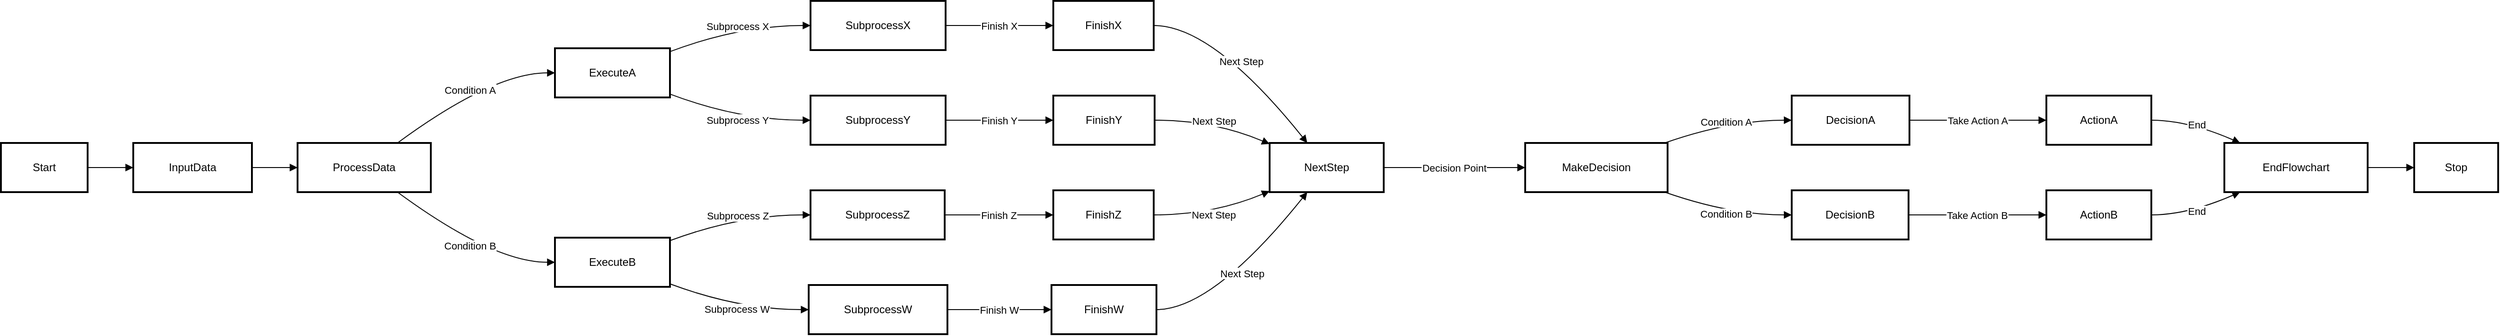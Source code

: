 <mxfile version="26.0.16">
  <diagram name="Page-1" id="AHf6879yrCisYdVrGaV_">
    <mxGraphModel>
      <root>
        <mxCell id="0" />
        <mxCell id="1" parent="0" />
        <mxCell id="2" value="Start" style="whiteSpace=wrap;strokeWidth=2;" vertex="1" parent="1">
          <mxGeometry x="8" y="164" width="95" height="54" as="geometry" />
        </mxCell>
        <mxCell id="3" value="InputData" style="whiteSpace=wrap;strokeWidth=2;" vertex="1" parent="1">
          <mxGeometry x="153" y="164" width="130" height="54" as="geometry" />
        </mxCell>
        <mxCell id="4" value="ProcessData" style="whiteSpace=wrap;strokeWidth=2;" vertex="1" parent="1">
          <mxGeometry x="333" y="164" width="146" height="54" as="geometry" />
        </mxCell>
        <mxCell id="5" value="ExecuteA" style="whiteSpace=wrap;strokeWidth=2;" vertex="1" parent="1">
          <mxGeometry x="615" y="60" width="126" height="54" as="geometry" />
        </mxCell>
        <mxCell id="6" value="ExecuteB" style="whiteSpace=wrap;strokeWidth=2;" vertex="1" parent="1">
          <mxGeometry x="615" y="268" width="126" height="54" as="geometry" />
        </mxCell>
        <mxCell id="7" value="SubprocessX" style="whiteSpace=wrap;strokeWidth=2;" vertex="1" parent="1">
          <mxGeometry x="895" y="8" width="148" height="54" as="geometry" />
        </mxCell>
        <mxCell id="8" value="SubprocessY" style="whiteSpace=wrap;strokeWidth=2;" vertex="1" parent="1">
          <mxGeometry x="895" y="112" width="148" height="54" as="geometry" />
        </mxCell>
        <mxCell id="9" value="SubprocessZ" style="whiteSpace=wrap;strokeWidth=2;" vertex="1" parent="1">
          <mxGeometry x="895" y="216" width="147" height="54" as="geometry" />
        </mxCell>
        <mxCell id="10" value="SubprocessW" style="whiteSpace=wrap;strokeWidth=2;" vertex="1" parent="1">
          <mxGeometry x="893" y="320" width="152" height="54" as="geometry" />
        </mxCell>
        <mxCell id="11" value="FinishX" style="whiteSpace=wrap;strokeWidth=2;" vertex="1" parent="1">
          <mxGeometry x="1161" y="8" width="110" height="54" as="geometry" />
        </mxCell>
        <mxCell id="12" value="FinishY" style="whiteSpace=wrap;strokeWidth=2;" vertex="1" parent="1">
          <mxGeometry x="1161" y="112" width="111" height="54" as="geometry" />
        </mxCell>
        <mxCell id="13" value="FinishZ" style="whiteSpace=wrap;strokeWidth=2;" vertex="1" parent="1">
          <mxGeometry x="1161" y="216" width="110" height="54" as="geometry" />
        </mxCell>
        <mxCell id="14" value="FinishW" style="whiteSpace=wrap;strokeWidth=2;" vertex="1" parent="1">
          <mxGeometry x="1159" y="320" width="115" height="54" as="geometry" />
        </mxCell>
        <mxCell id="15" value="NextStep" style="whiteSpace=wrap;strokeWidth=2;" vertex="1" parent="1">
          <mxGeometry x="1398" y="164" width="125" height="54" as="geometry" />
        </mxCell>
        <mxCell id="16" value="MakeDecision" style="whiteSpace=wrap;strokeWidth=2;" vertex="1" parent="1">
          <mxGeometry x="1678" y="164" width="156" height="54" as="geometry" />
        </mxCell>
        <mxCell id="17" value="DecisionA" style="whiteSpace=wrap;strokeWidth=2;" vertex="1" parent="1">
          <mxGeometry x="1970" y="112" width="129" height="54" as="geometry" />
        </mxCell>
        <mxCell id="18" value="DecisionB" style="whiteSpace=wrap;strokeWidth=2;" vertex="1" parent="1">
          <mxGeometry x="1970" y="216" width="128" height="54" as="geometry" />
        </mxCell>
        <mxCell id="19" value="ActionA" style="whiteSpace=wrap;strokeWidth=2;" vertex="1" parent="1">
          <mxGeometry x="2249" y="112" width="115" height="54" as="geometry" />
        </mxCell>
        <mxCell id="20" value="ActionB" style="whiteSpace=wrap;strokeWidth=2;" vertex="1" parent="1">
          <mxGeometry x="2249" y="216" width="115" height="54" as="geometry" />
        </mxCell>
        <mxCell id="21" value="EndFlowchart" style="whiteSpace=wrap;strokeWidth=2;" vertex="1" parent="1">
          <mxGeometry x="2444" y="164" width="157" height="54" as="geometry" />
        </mxCell>
        <mxCell id="22" value="Stop" style="whiteSpace=wrap;strokeWidth=2;" vertex="1" parent="1">
          <mxGeometry x="2652" y="164" width="92" height="54" as="geometry" />
        </mxCell>
        <mxCell id="23" value="" style="curved=1;startArrow=none;endArrow=block;exitX=1;exitY=0.5;entryX=0;entryY=0.5;" edge="1" parent="1" source="2" target="3">
          <mxGeometry relative="1" as="geometry">
            <Array as="points" />
          </mxGeometry>
        </mxCell>
        <mxCell id="24" value="" style="curved=1;startArrow=none;endArrow=block;exitX=1;exitY=0.5;entryX=0;entryY=0.5;" edge="1" parent="1" source="3" target="4">
          <mxGeometry relative="1" as="geometry">
            <Array as="points" />
          </mxGeometry>
        </mxCell>
        <mxCell id="25" value="Condition A" style="curved=1;startArrow=none;endArrow=block;exitX=0.75;exitY=0;entryX=0;entryY=0.5;" edge="1" parent="1" source="4" target="5">
          <mxGeometry relative="1" as="geometry">
            <Array as="points">
              <mxPoint x="547" y="87" />
            </Array>
          </mxGeometry>
        </mxCell>
        <mxCell id="26" value="Condition B" style="curved=1;startArrow=none;endArrow=block;exitX=0.75;exitY=1;entryX=0;entryY=0.5;" edge="1" parent="1" source="4" target="6">
          <mxGeometry relative="1" as="geometry">
            <Array as="points">
              <mxPoint x="547" y="295" />
            </Array>
          </mxGeometry>
        </mxCell>
        <mxCell id="27" value="Subprocess X" style="curved=1;startArrow=none;endArrow=block;exitX=1.01;exitY=0.06;entryX=0;entryY=0.5;" edge="1" parent="1" source="5" target="7">
          <mxGeometry relative="1" as="geometry">
            <Array as="points">
              <mxPoint x="817" y="35" />
            </Array>
          </mxGeometry>
        </mxCell>
        <mxCell id="28" value="Subprocess Y" style="curved=1;startArrow=none;endArrow=block;exitX=1.01;exitY=0.94;entryX=0;entryY=0.5;" edge="1" parent="1" source="5" target="8">
          <mxGeometry relative="1" as="geometry">
            <Array as="points">
              <mxPoint x="817" y="139" />
            </Array>
          </mxGeometry>
        </mxCell>
        <mxCell id="29" value="Subprocess Z" style="curved=1;startArrow=none;endArrow=block;exitX=1;exitY=0.06;entryX=0;entryY=0.5;" edge="1" parent="1" source="6" target="9">
          <mxGeometry relative="1" as="geometry">
            <Array as="points">
              <mxPoint x="817" y="243" />
            </Array>
          </mxGeometry>
        </mxCell>
        <mxCell id="30" value="Subprocess W" style="curved=1;startArrow=none;endArrow=block;exitX=1;exitY=0.94;entryX=0;entryY=0.5;" edge="1" parent="1" source="6" target="10">
          <mxGeometry relative="1" as="geometry">
            <Array as="points">
              <mxPoint x="817" y="347" />
            </Array>
          </mxGeometry>
        </mxCell>
        <mxCell id="31" value="Finish X" style="curved=1;startArrow=none;endArrow=block;exitX=1;exitY=0.5;entryX=0;entryY=0.5;" edge="1" parent="1" source="7" target="11">
          <mxGeometry relative="1" as="geometry">
            <Array as="points" />
          </mxGeometry>
        </mxCell>
        <mxCell id="32" value="Finish Y" style="curved=1;startArrow=none;endArrow=block;exitX=1;exitY=0.5;entryX=0;entryY=0.5;" edge="1" parent="1" source="8" target="12">
          <mxGeometry relative="1" as="geometry">
            <Array as="points" />
          </mxGeometry>
        </mxCell>
        <mxCell id="33" value="Finish Z" style="curved=1;startArrow=none;endArrow=block;exitX=1;exitY=0.5;entryX=0;entryY=0.5;" edge="1" parent="1" source="9" target="13">
          <mxGeometry relative="1" as="geometry">
            <Array as="points" />
          </mxGeometry>
        </mxCell>
        <mxCell id="34" value="Finish W" style="curved=1;startArrow=none;endArrow=block;exitX=1;exitY=0.5;entryX=0;entryY=0.5;" edge="1" parent="1" source="10" target="14">
          <mxGeometry relative="1" as="geometry">
            <Array as="points" />
          </mxGeometry>
        </mxCell>
        <mxCell id="35" value="Next Step" style="curved=1;startArrow=none;endArrow=block;exitX=1.01;exitY=0.5;entryX=0.33;entryY=0;" edge="1" parent="1" source="11" target="15">
          <mxGeometry relative="1" as="geometry">
            <Array as="points">
              <mxPoint x="1336" y="35" />
            </Array>
          </mxGeometry>
        </mxCell>
        <mxCell id="36" value="Next Step" style="curved=1;startArrow=none;endArrow=block;exitX=1;exitY=0.5;entryX=0;entryY=0.02;" edge="1" parent="1" source="12" target="15">
          <mxGeometry relative="1" as="geometry">
            <Array as="points">
              <mxPoint x="1336" y="139" />
            </Array>
          </mxGeometry>
        </mxCell>
        <mxCell id="37" value="Next Step" style="curved=1;startArrow=none;endArrow=block;exitX=1.01;exitY=0.5;entryX=0;entryY=0.98;" edge="1" parent="1" source="13" target="15">
          <mxGeometry relative="1" as="geometry">
            <Array as="points">
              <mxPoint x="1336" y="243" />
            </Array>
          </mxGeometry>
        </mxCell>
        <mxCell id="38" value="Next Step" style="curved=1;startArrow=none;endArrow=block;exitX=1;exitY=0.5;entryX=0.33;entryY=1;" edge="1" parent="1" source="14" target="15">
          <mxGeometry relative="1" as="geometry">
            <Array as="points">
              <mxPoint x="1336" y="347" />
            </Array>
          </mxGeometry>
        </mxCell>
        <mxCell id="39" value="Decision Point" style="curved=1;startArrow=none;endArrow=block;exitX=1;exitY=0.5;entryX=0;entryY=0.5;" edge="1" parent="1" source="15" target="16">
          <mxGeometry relative="1" as="geometry">
            <Array as="points" />
          </mxGeometry>
        </mxCell>
        <mxCell id="40" value="Condition A" style="curved=1;startArrow=none;endArrow=block;exitX=0.98;exitY=0;entryX=0;entryY=0.5;" edge="1" parent="1" source="16" target="17">
          <mxGeometry relative="1" as="geometry">
            <Array as="points">
              <mxPoint x="1902" y="139" />
            </Array>
          </mxGeometry>
        </mxCell>
        <mxCell id="41" value="Condition B" style="curved=1;startArrow=none;endArrow=block;exitX=0.98;exitY=1;entryX=0;entryY=0.5;" edge="1" parent="1" source="16" target="18">
          <mxGeometry relative="1" as="geometry">
            <Array as="points">
              <mxPoint x="1902" y="243" />
            </Array>
          </mxGeometry>
        </mxCell>
        <mxCell id="42" value="Take Action A" style="curved=1;startArrow=none;endArrow=block;exitX=1;exitY=0.5;entryX=0;entryY=0.5;" edge="1" parent="1" source="17" target="19">
          <mxGeometry relative="1" as="geometry">
            <Array as="points" />
          </mxGeometry>
        </mxCell>
        <mxCell id="43" value="Take Action B" style="curved=1;startArrow=none;endArrow=block;exitX=1.01;exitY=0.5;entryX=0;entryY=0.5;" edge="1" parent="1" source="18" target="20">
          <mxGeometry relative="1" as="geometry">
            <Array as="points" />
          </mxGeometry>
        </mxCell>
        <mxCell id="44" value="End" style="curved=1;startArrow=none;endArrow=block;exitX=1;exitY=0.5;entryX=0.11;entryY=0;" edge="1" parent="1" source="19" target="21">
          <mxGeometry relative="1" as="geometry">
            <Array as="points">
              <mxPoint x="2404" y="139" />
            </Array>
          </mxGeometry>
        </mxCell>
        <mxCell id="45" value="End" style="curved=1;startArrow=none;endArrow=block;exitX=1;exitY=0.5;entryX=0.11;entryY=1;" edge="1" parent="1" source="20" target="21">
          <mxGeometry relative="1" as="geometry">
            <Array as="points">
              <mxPoint x="2404" y="243" />
            </Array>
          </mxGeometry>
        </mxCell>
        <mxCell id="46" value="" style="curved=1;startArrow=none;endArrow=block;exitX=1;exitY=0.5;entryX=-0.01;entryY=0.5;" edge="1" parent="1" source="21" target="22">
          <mxGeometry relative="1" as="geometry">
            <Array as="points" />
          </mxGeometry>
        </mxCell>
      </root>
    </mxGraphModel>
  </diagram>
</mxfile>
